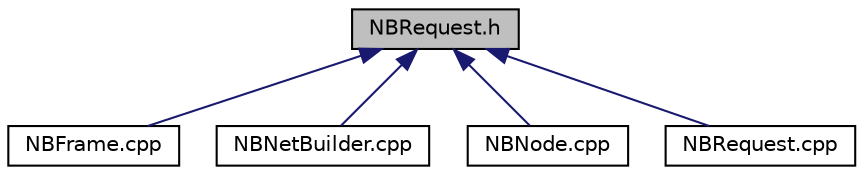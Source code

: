 digraph "NBRequest.h"
{
  edge [fontname="Helvetica",fontsize="10",labelfontname="Helvetica",labelfontsize="10"];
  node [fontname="Helvetica",fontsize="10",shape=record];
  Node36 [label="NBRequest.h",height=0.2,width=0.4,color="black", fillcolor="grey75", style="filled", fontcolor="black"];
  Node36 -> Node37 [dir="back",color="midnightblue",fontsize="10",style="solid",fontname="Helvetica"];
  Node37 [label="NBFrame.cpp",height=0.2,width=0.4,color="black", fillcolor="white", style="filled",URL="$df/dcc/_n_b_frame_8cpp.html"];
  Node36 -> Node38 [dir="back",color="midnightblue",fontsize="10",style="solid",fontname="Helvetica"];
  Node38 [label="NBNetBuilder.cpp",height=0.2,width=0.4,color="black", fillcolor="white", style="filled",URL="$dc/db8/_n_b_net_builder_8cpp.html"];
  Node36 -> Node39 [dir="back",color="midnightblue",fontsize="10",style="solid",fontname="Helvetica"];
  Node39 [label="NBNode.cpp",height=0.2,width=0.4,color="black", fillcolor="white", style="filled",URL="$d4/d41/_n_b_node_8cpp.html"];
  Node36 -> Node40 [dir="back",color="midnightblue",fontsize="10",style="solid",fontname="Helvetica"];
  Node40 [label="NBRequest.cpp",height=0.2,width=0.4,color="black", fillcolor="white", style="filled",URL="$d6/d3c/_n_b_request_8cpp.html"];
}
